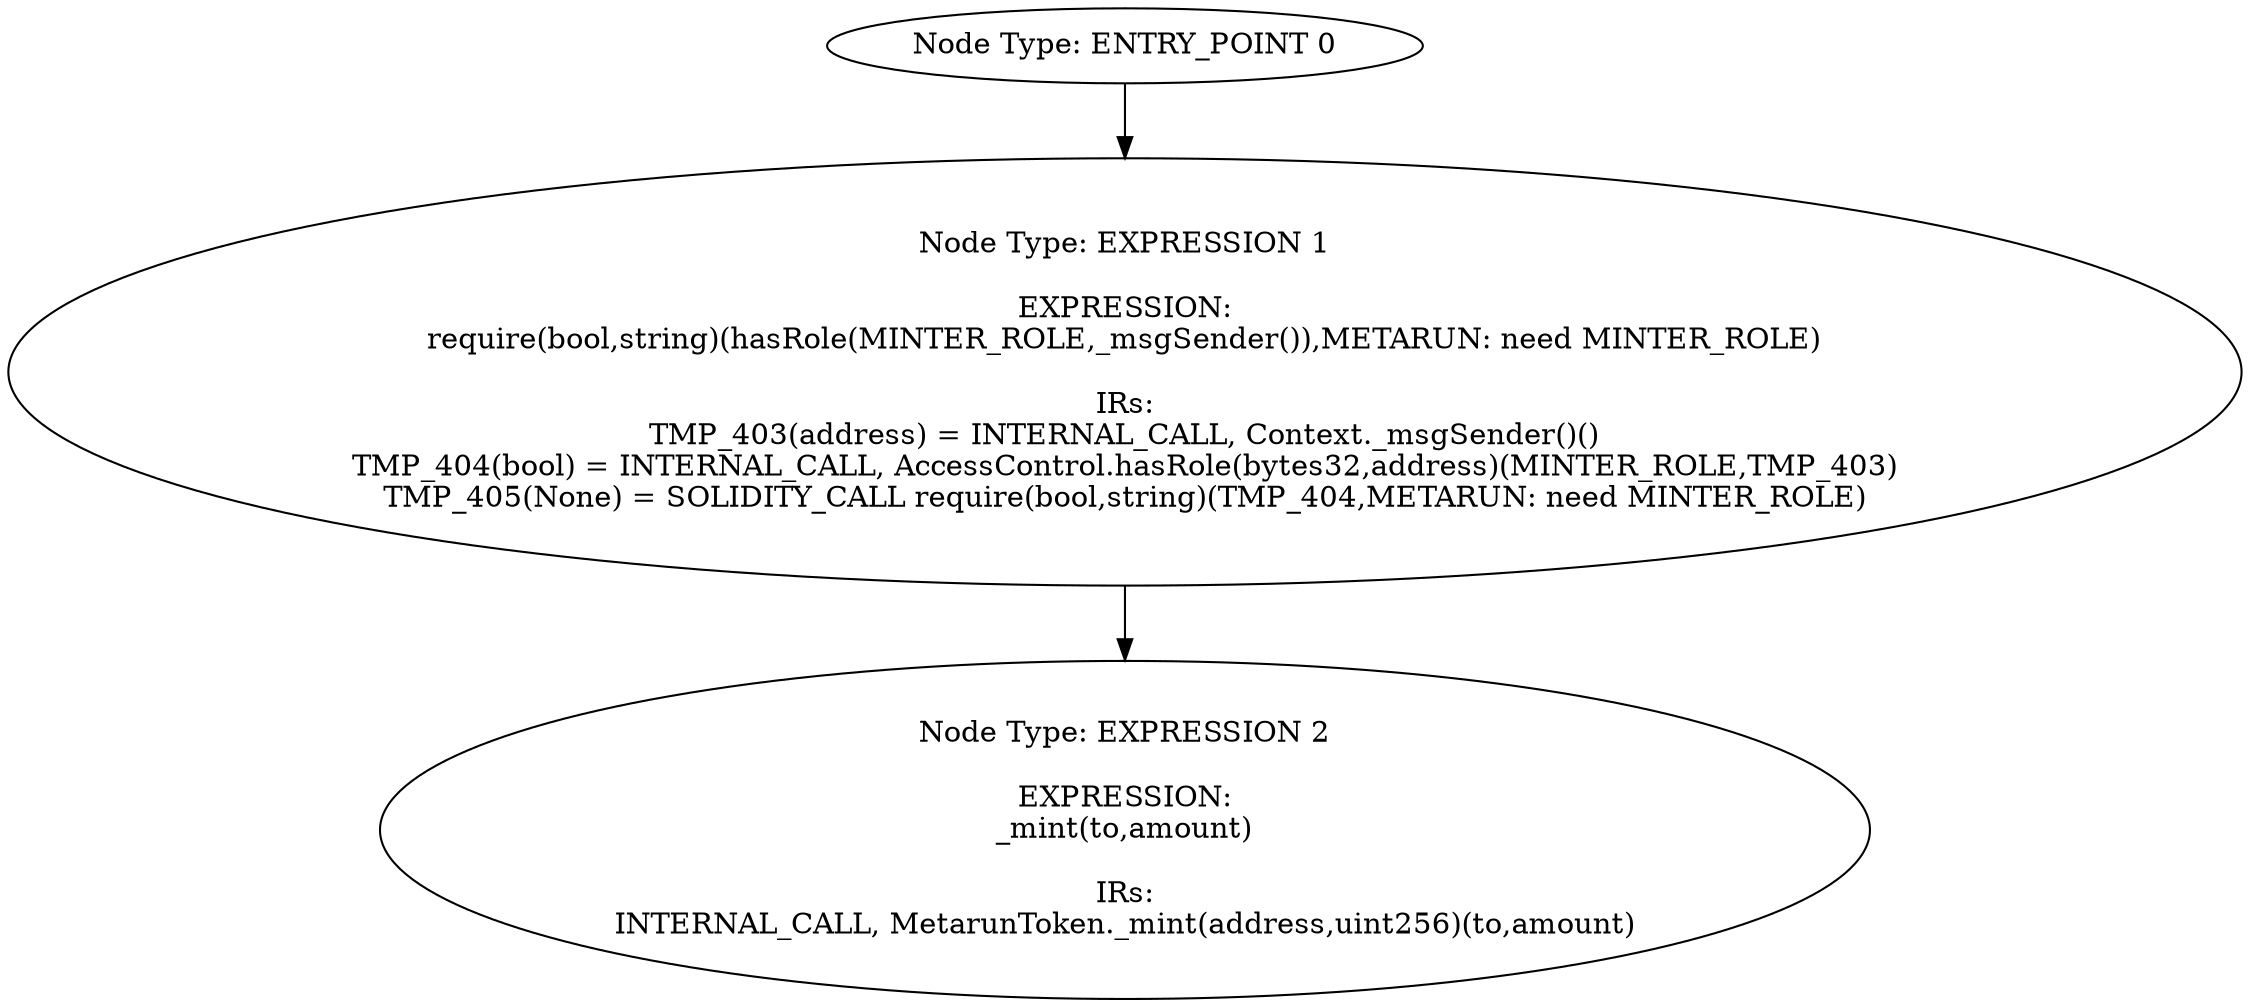 digraph{
0[label="Node Type: ENTRY_POINT 0
"];
0->1;
1[label="Node Type: EXPRESSION 1

EXPRESSION:
require(bool,string)(hasRole(MINTER_ROLE,_msgSender()),METARUN: need MINTER_ROLE)

IRs:
TMP_403(address) = INTERNAL_CALL, Context._msgSender()()
TMP_404(bool) = INTERNAL_CALL, AccessControl.hasRole(bytes32,address)(MINTER_ROLE,TMP_403)
TMP_405(None) = SOLIDITY_CALL require(bool,string)(TMP_404,METARUN: need MINTER_ROLE)"];
1->2;
2[label="Node Type: EXPRESSION 2

EXPRESSION:
_mint(to,amount)

IRs:
INTERNAL_CALL, MetarunToken._mint(address,uint256)(to,amount)"];
}
